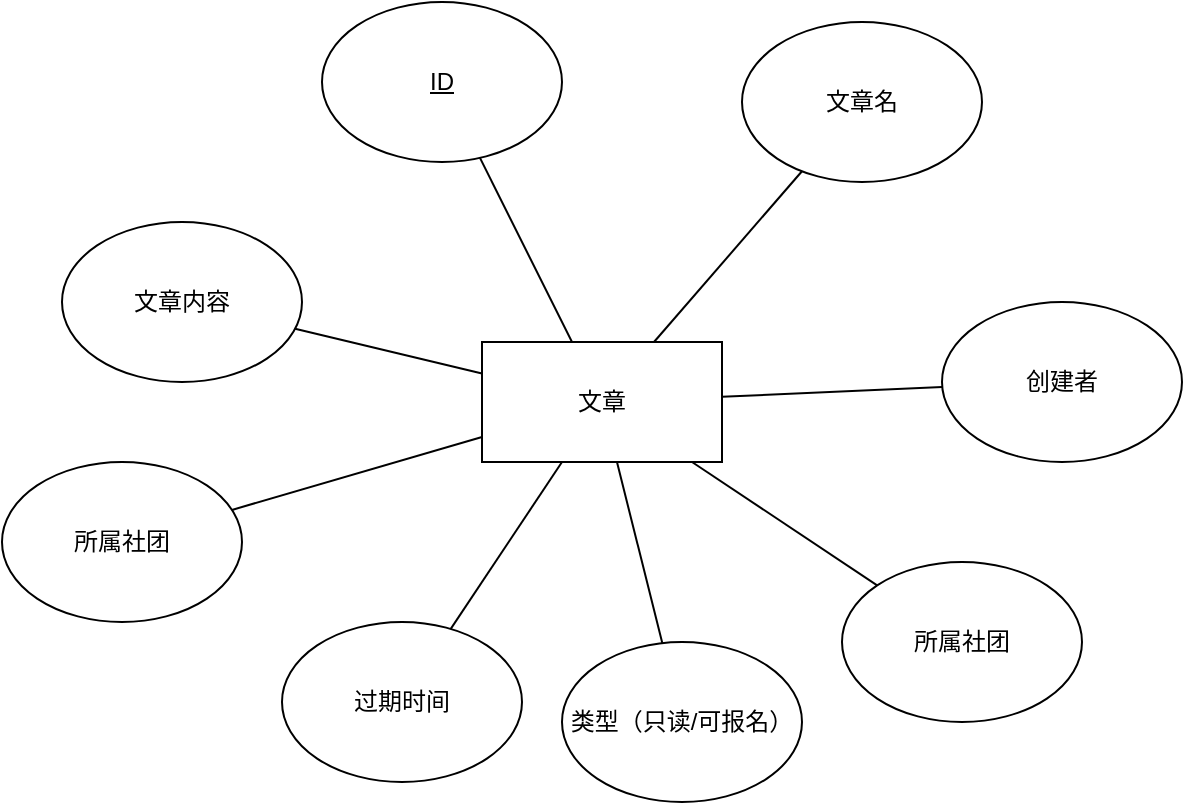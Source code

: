 <mxfile version="17.4.2" type="github">
  <diagram id="SLm1mTghTsgHcQKuZRhO" name="Page-1">
    <mxGraphModel dx="946" dy="557" grid="1" gridSize="10" guides="1" tooltips="1" connect="1" arrows="1" fold="1" page="1" pageScale="1" pageWidth="827" pageHeight="1169" math="0" shadow="0">
      <root>
        <mxCell id="0" />
        <mxCell id="1" parent="0" />
        <mxCell id="KaQqNk_0UXJSSTON_0G3-1" value="文章" style="rounded=0;whiteSpace=wrap;html=1;" vertex="1" parent="1">
          <mxGeometry x="380" y="240" width="120" height="60" as="geometry" />
        </mxCell>
        <mxCell id="KaQqNk_0UXJSSTON_0G3-2" value="&lt;u&gt;ID&lt;/u&gt;" style="ellipse;whiteSpace=wrap;html=1;" vertex="1" parent="1">
          <mxGeometry x="300" y="70" width="120" height="80" as="geometry" />
        </mxCell>
        <mxCell id="KaQqNk_0UXJSSTON_0G3-4" value="文章名" style="ellipse;whiteSpace=wrap;html=1;" vertex="1" parent="1">
          <mxGeometry x="510" y="80" width="120" height="80" as="geometry" />
        </mxCell>
        <mxCell id="KaQqNk_0UXJSSTON_0G3-5" value="创建者" style="ellipse;whiteSpace=wrap;html=1;" vertex="1" parent="1">
          <mxGeometry x="610" y="220" width="120" height="80" as="geometry" />
        </mxCell>
        <mxCell id="KaQqNk_0UXJSSTON_0G3-6" value="所属社团" style="ellipse;whiteSpace=wrap;html=1;" vertex="1" parent="1">
          <mxGeometry x="560" y="350" width="120" height="80" as="geometry" />
        </mxCell>
        <mxCell id="KaQqNk_0UXJSSTON_0G3-7" value="过期时间" style="ellipse;whiteSpace=wrap;html=1;" vertex="1" parent="1">
          <mxGeometry x="280" y="380" width="120" height="80" as="geometry" />
        </mxCell>
        <mxCell id="KaQqNk_0UXJSSTON_0G3-8" value="文章内容" style="ellipse;whiteSpace=wrap;html=1;" vertex="1" parent="1">
          <mxGeometry x="170" y="180" width="120" height="80" as="geometry" />
        </mxCell>
        <mxCell id="KaQqNk_0UXJSSTON_0G3-9" value="所属社团" style="ellipse;whiteSpace=wrap;html=1;" vertex="1" parent="1">
          <mxGeometry x="140" y="300" width="120" height="80" as="geometry" />
        </mxCell>
        <mxCell id="KaQqNk_0UXJSSTON_0G3-10" value="" style="endArrow=none;html=1;rounded=0;" edge="1" parent="1" source="KaQqNk_0UXJSSTON_0G3-5" target="KaQqNk_0UXJSSTON_0G3-1">
          <mxGeometry width="50" height="50" relative="1" as="geometry">
            <mxPoint x="390" y="310" as="sourcePoint" />
            <mxPoint x="440" y="260" as="targetPoint" />
          </mxGeometry>
        </mxCell>
        <mxCell id="KaQqNk_0UXJSSTON_0G3-11" value="" style="endArrow=none;html=1;rounded=0;" edge="1" parent="1" source="KaQqNk_0UXJSSTON_0G3-4" target="KaQqNk_0UXJSSTON_0G3-1">
          <mxGeometry width="50" height="50" relative="1" as="geometry">
            <mxPoint x="390" y="310" as="sourcePoint" />
            <mxPoint x="440" y="260" as="targetPoint" />
          </mxGeometry>
        </mxCell>
        <mxCell id="KaQqNk_0UXJSSTON_0G3-12" value="" style="endArrow=none;html=1;rounded=0;" edge="1" parent="1" source="KaQqNk_0UXJSSTON_0G3-2" target="KaQqNk_0UXJSSTON_0G3-1">
          <mxGeometry width="50" height="50" relative="1" as="geometry">
            <mxPoint x="390" y="310" as="sourcePoint" />
            <mxPoint x="440" y="260" as="targetPoint" />
          </mxGeometry>
        </mxCell>
        <mxCell id="KaQqNk_0UXJSSTON_0G3-13" value="" style="endArrow=none;html=1;rounded=0;" edge="1" parent="1" source="KaQqNk_0UXJSSTON_0G3-8" target="KaQqNk_0UXJSSTON_0G3-1">
          <mxGeometry width="50" height="50" relative="1" as="geometry">
            <mxPoint x="390" y="310" as="sourcePoint" />
            <mxPoint x="440" y="260" as="targetPoint" />
          </mxGeometry>
        </mxCell>
        <mxCell id="KaQqNk_0UXJSSTON_0G3-14" value="" style="endArrow=none;html=1;rounded=0;" edge="1" parent="1" source="KaQqNk_0UXJSSTON_0G3-9" target="KaQqNk_0UXJSSTON_0G3-1">
          <mxGeometry width="50" height="50" relative="1" as="geometry">
            <mxPoint x="390" y="310" as="sourcePoint" />
            <mxPoint x="440" y="260" as="targetPoint" />
          </mxGeometry>
        </mxCell>
        <mxCell id="KaQqNk_0UXJSSTON_0G3-15" value="" style="endArrow=none;html=1;rounded=0;" edge="1" parent="1" source="KaQqNk_0UXJSSTON_0G3-7" target="KaQqNk_0UXJSSTON_0G3-1">
          <mxGeometry width="50" height="50" relative="1" as="geometry">
            <mxPoint x="390" y="310" as="sourcePoint" />
            <mxPoint x="440" y="260" as="targetPoint" />
          </mxGeometry>
        </mxCell>
        <mxCell id="KaQqNk_0UXJSSTON_0G3-16" value="" style="endArrow=none;html=1;rounded=0;" edge="1" parent="1" source="KaQqNk_0UXJSSTON_0G3-6" target="KaQqNk_0UXJSSTON_0G3-1">
          <mxGeometry width="50" height="50" relative="1" as="geometry">
            <mxPoint x="390" y="310" as="sourcePoint" />
            <mxPoint x="440" y="260" as="targetPoint" />
          </mxGeometry>
        </mxCell>
        <mxCell id="KaQqNk_0UXJSSTON_0G3-17" value="类型（只读/可报名）" style="ellipse;whiteSpace=wrap;html=1;" vertex="1" parent="1">
          <mxGeometry x="420" y="390" width="120" height="80" as="geometry" />
        </mxCell>
        <mxCell id="KaQqNk_0UXJSSTON_0G3-18" value="" style="endArrow=none;html=1;rounded=0;" edge="1" parent="1" source="KaQqNk_0UXJSSTON_0G3-17" target="KaQqNk_0UXJSSTON_0G3-1">
          <mxGeometry width="50" height="50" relative="1" as="geometry">
            <mxPoint x="390" y="310" as="sourcePoint" />
            <mxPoint x="450" y="300" as="targetPoint" />
          </mxGeometry>
        </mxCell>
      </root>
    </mxGraphModel>
  </diagram>
</mxfile>
